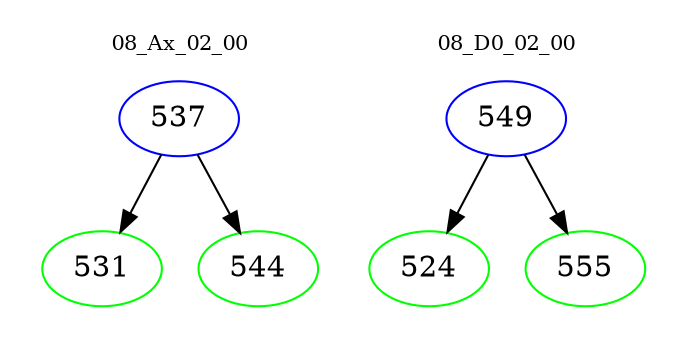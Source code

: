 digraph{
subgraph cluster_0 {
color = white
label = "08_Ax_02_00";
fontsize=10;
T0_537 [label="537", color="blue"]
T0_537 -> T0_531 [color="black"]
T0_531 [label="531", color="green"]
T0_537 -> T0_544 [color="black"]
T0_544 [label="544", color="green"]
}
subgraph cluster_1 {
color = white
label = "08_D0_02_00";
fontsize=10;
T1_549 [label="549", color="blue"]
T1_549 -> T1_524 [color="black"]
T1_524 [label="524", color="green"]
T1_549 -> T1_555 [color="black"]
T1_555 [label="555", color="green"]
}
}

